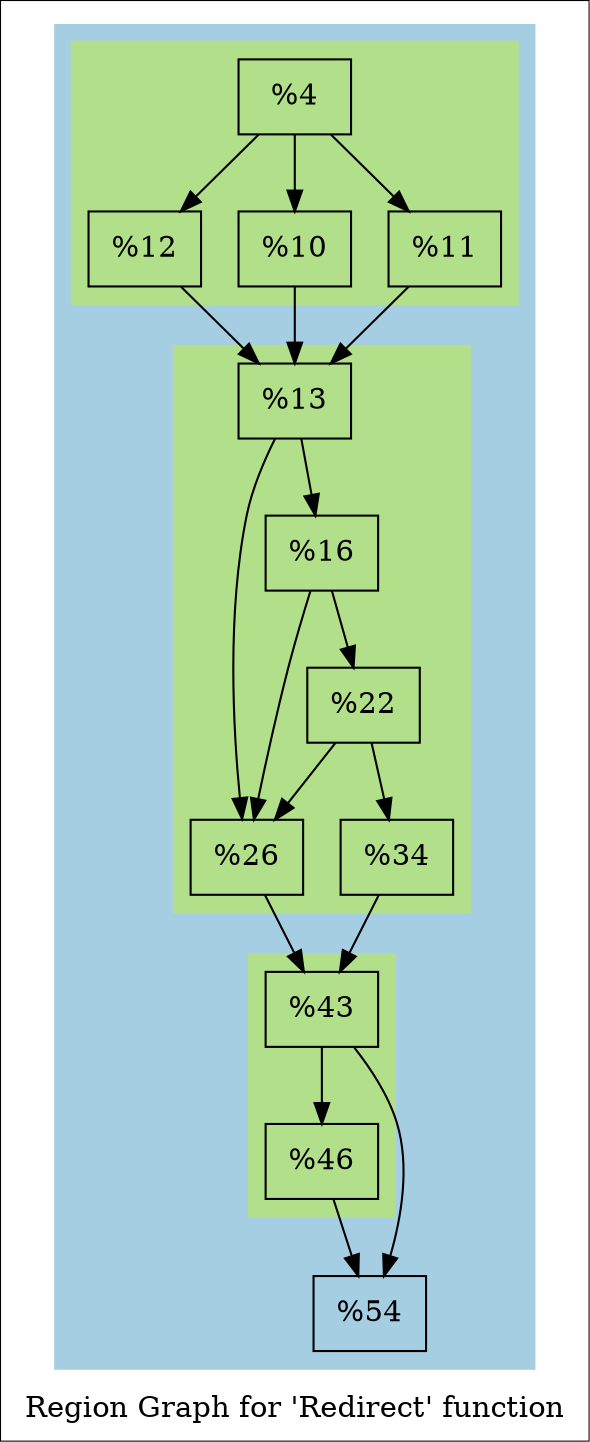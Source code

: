 digraph "Region Graph for 'Redirect' function" {
	label="Region Graph for 'Redirect' function";

	Node0xd6bb10 [shape=record,label="{%4}"];
	Node0xd6bb10 -> Node0xd06ad0;
	Node0xd6bb10 -> Node0xd2f2d0;
	Node0xd6bb10 -> Node0xd55c00;
	Node0xd06ad0 [shape=record,label="{%12}"];
	Node0xd06ad0 -> Node0xd79480;
	Node0xd79480 [shape=record,label="{%13}"];
	Node0xd79480 -> Node0xcfc950;
	Node0xd79480 -> Node0xd5ecb0;
	Node0xcfc950 [shape=record,label="{%26}"];
	Node0xcfc950 -> Node0xd3a820;
	Node0xd3a820 [shape=record,label="{%43}"];
	Node0xd3a820 -> Node0xcea2a0;
	Node0xd3a820 -> Node0xd7e550;
	Node0xcea2a0 [shape=record,label="{%46}"];
	Node0xcea2a0 -> Node0xd7e550;
	Node0xd7e550 [shape=record,label="{%54}"];
	Node0xd5ecb0 [shape=record,label="{%16}"];
	Node0xd5ecb0 -> Node0xcfc950;
	Node0xd5ecb0 -> Node0xce29e0;
	Node0xce29e0 [shape=record,label="{%22}"];
	Node0xce29e0 -> Node0xcfc950;
	Node0xce29e0 -> Node0xd7ef70;
	Node0xd7ef70 [shape=record,label="{%34}"];
	Node0xd7ef70 -> Node0xd3a820;
	Node0xd2f2d0 [shape=record,label="{%10}"];
	Node0xd2f2d0 -> Node0xd79480;
	Node0xd55c00 [shape=record,label="{%11}"];
	Node0xd55c00 -> Node0xd79480;
	colorscheme = "paired12"
        subgraph cluster_0xdc3700 {
          label = "";
          style = filled;
          color = 1
          subgraph cluster_0xdc3980 {
            label = "";
            style = filled;
            color = 3
            Node0xd6bb10;
            Node0xd06ad0;
            Node0xd2f2d0;
            Node0xd55c00;
          }
          subgraph cluster_0xc7c2c0 {
            label = "";
            style = filled;
            color = 3
            Node0xd79480;
            Node0xcfc950;
            Node0xd5ecb0;
            Node0xce29e0;
            Node0xd7ef70;
          }
          subgraph cluster_0xc59df0 {
            label = "";
            style = filled;
            color = 3
            Node0xd3a820;
            Node0xcea2a0;
          }
          Node0xd7e550;
        }
}
